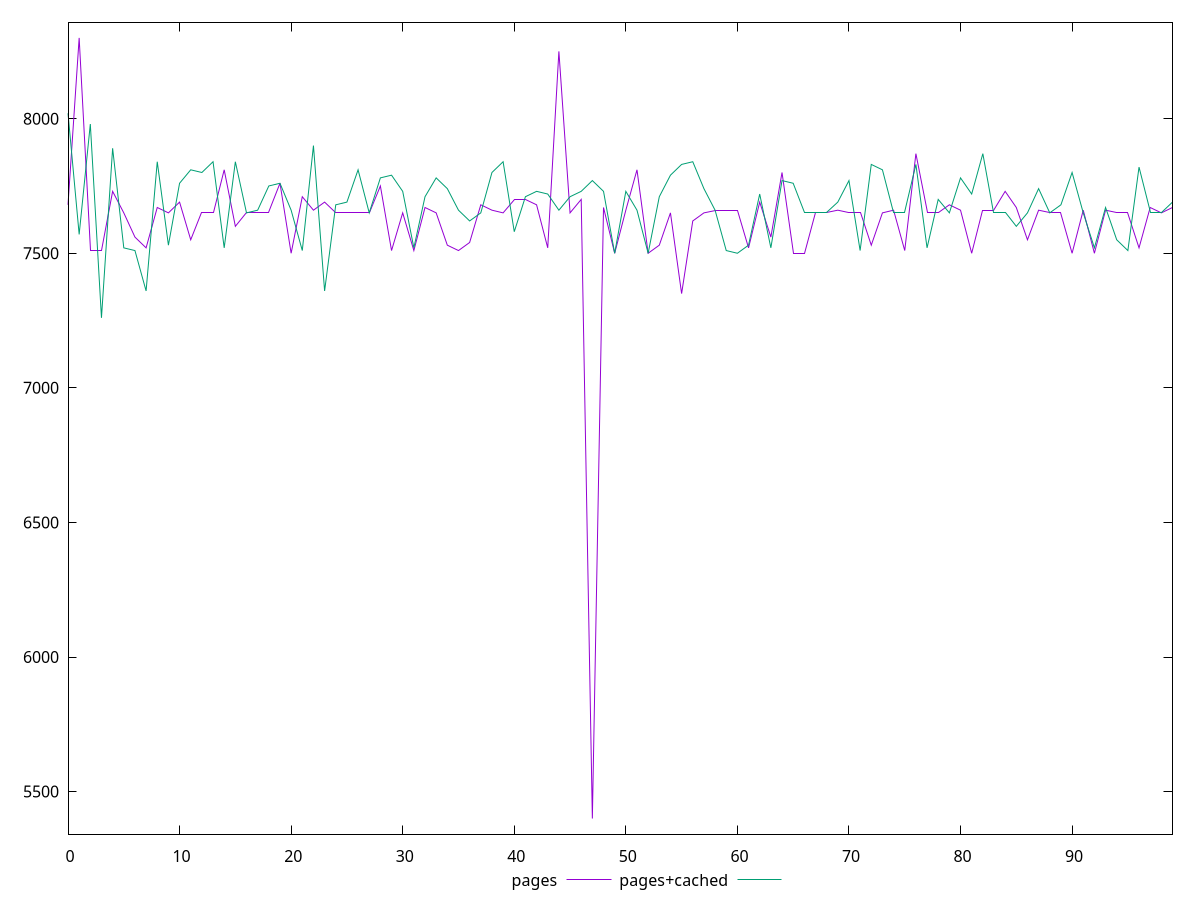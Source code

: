 reset

$pages <<EOF
0 7680
1 8300
2 7510
3 7510
4 7730
5 7650
6 7560
7 7520
8 7670
9 7650
10 7690
11 7550
12 7650
13 7650
14 7810
15 7600
16 7650
17 7650
18 7650
19 7760
20 7500
21 7710
22 7660
23 7690
24 7650
25 7650
26 7650
27 7650
28 7750
29 7510
30 7650
31 7510
32 7670
33 7650
34 7530
35 7510
36 7540
37 7680
38 7660
39 7650
40 7700
41 7700
42 7680
43 7520
44 8250
45 7650
46 7700
47 5400
48 7670
49 7500
50 7660
51 7810
52 7500
53 7530
54 7650
55 7350
56 7620
57 7650
58 7660
59 7660
60 7660
61 7520
62 7690
63 7560
64 7800
65 7500
66 7500
67 7650
68 7650
69 7660
70 7650
71 7650
72 7530
73 7650
74 7660
75 7510
76 7870
77 7650
78 7650
79 7680
80 7660
81 7500
82 7660
83 7660
84 7730
85 7670
86 7550
87 7660
88 7650
89 7650
90 7500
91 7660
92 7500
93 7660
94 7650
95 7650
96 7520
97 7670
98 7650
99 7670
EOF

$pagesCached <<EOF
0 8020
1 7570
2 7980
3 7260
4 7890
5 7520
6 7510
7 7360
8 7840
9 7530
10 7760
11 7810
12 7800
13 7840
14 7520
15 7840
16 7650
17 7660
18 7750
19 7760
20 7660
21 7510
22 7900
23 7360
24 7680
25 7690
26 7810
27 7650
28 7780
29 7790
30 7730
31 7520
32 7710
33 7780
34 7740
35 7660
36 7620
37 7650
38 7800
39 7840
40 7580
41 7710
42 7730
43 7720
44 7660
45 7710
46 7730
47 7770
48 7730
49 7500
50 7730
51 7660
52 7500
53 7710
54 7790
55 7830
56 7840
57 7740
58 7660
59 7510
60 7500
61 7530
62 7720
63 7520
64 7770
65 7760
66 7650
67 7650
68 7650
69 7690
70 7770
71 7510
72 7830
73 7810
74 7650
75 7650
76 7830
77 7520
78 7700
79 7650
80 7780
81 7720
82 7870
83 7650
84 7650
85 7600
86 7650
87 7740
88 7650
89 7680
90 7800
91 7650
92 7520
93 7670
94 7550
95 7510
96 7820
97 7650
98 7650
99 7690
EOF

set key outside below
set xrange [0:99]
set yrange [5342:8358]
set trange [5342:8358]
set terminal svg size 640, 520 enhanced background rgb 'white'
set output "report_00017_2021-02-10T15-08-03.406Z/uses-text-compression/comparison/line/0_vs_1.svg"

plot $pages title "pages" with line, \
     $pagesCached title "pages+cached" with line

reset
